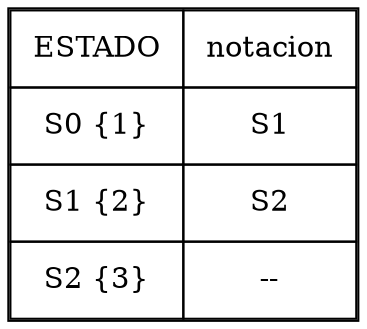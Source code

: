 digraph grafica{
rankdir=LR;
forcelabels= true;
node [shape = plain];
nodo10 [label = <<table border = '1' cellboder = '1' cellspacing='0' cellpadding='10'>
<tr>
<td>ESTADO</td>
<td>notacion</td>
</tr>
<tr>
<td> S0 {1} </td>
<td> S1 </td>
</tr>
<tr>
<td> S1 {2} </td>
<td> S2 </td>
</tr>
<tr>
<td> S2 {3} </td>
<td> -- </td>
</tr>
</table>>];

}
